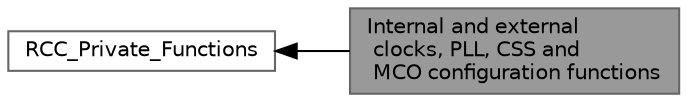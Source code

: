 digraph "Internal and external clocks, PLL, CSS and MCO configuration functions"
{
 // LATEX_PDF_SIZE
  bgcolor="transparent";
  edge [fontname=Helvetica,fontsize=10,labelfontname=Helvetica,labelfontsize=10];
  node [fontname=Helvetica,fontsize=10,shape=box,height=0.2,width=0.4];
  rankdir=LR;
  Node1 [id="Node000001",label="Internal and external\l clocks, PLL, CSS and\l MCO configuration functions",height=0.2,width=0.4,color="gray40", fillcolor="grey60", style="filled", fontcolor="black",tooltip="Internal and external clocks, PLL, CSS and MCO configuration functions."];
  Node2 [id="Node000002",label="RCC_Private_Functions",height=0.2,width=0.4,color="grey40", fillcolor="white", style="filled",URL="$group___r_c_c___private___functions.html",tooltip=" "];
  Node2->Node1 [shape=plaintext, dir="back", style="solid"];
}
